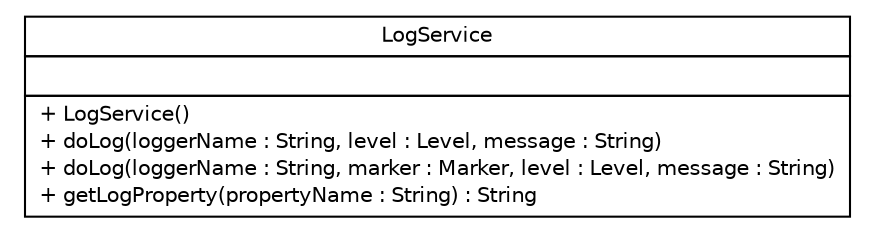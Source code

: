 #!/usr/local/bin/dot
#
# Class diagram 
# Generated by UMLGraph version R5_6-24-gf6e263 (http://www.umlgraph.org/)
#

digraph G {
	edge [fontname="Helvetica",fontsize=10,labelfontname="Helvetica",labelfontsize=10];
	node [fontname="Helvetica",fontsize=10,shape=plaintext];
	nodesep=0.25;
	ranksep=0.5;
	// logback.example.service.LogService
	c0 [label=<<table title="logback.example.service.LogService" border="0" cellborder="1" cellspacing="0" cellpadding="2" port="p" href="./LogService.html">
		<tr><td><table border="0" cellspacing="0" cellpadding="1">
<tr><td align="center" balign="center"> LogService </td></tr>
		</table></td></tr>
		<tr><td><table border="0" cellspacing="0" cellpadding="1">
<tr><td align="left" balign="left">  </td></tr>
		</table></td></tr>
		<tr><td><table border="0" cellspacing="0" cellpadding="1">
<tr><td align="left" balign="left"> + LogService() </td></tr>
<tr><td align="left" balign="left"> + doLog(loggerName : String, level : Level, message : String) </td></tr>
<tr><td align="left" balign="left"> + doLog(loggerName : String, marker : Marker, level : Level, message : String) </td></tr>
<tr><td align="left" balign="left"> + getLogProperty(propertyName : String) : String </td></tr>
		</table></td></tr>
		</table>>, URL="./LogService.html", fontname="Helvetica", fontcolor="black", fontsize=10.0];
}

